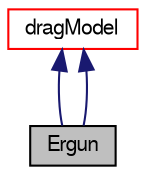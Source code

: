 digraph "Ergun"
{
  bgcolor="transparent";
  edge [fontname="FreeSans",fontsize="10",labelfontname="FreeSans",labelfontsize="10"];
  node [fontname="FreeSans",fontsize="10",shape=record];
  Node4 [label="Ergun",height=0.2,width=0.4,color="black", fillcolor="grey75", style="filled", fontcolor="black"];
  Node5 -> Node4 [dir="back",color="midnightblue",fontsize="10",style="solid",fontname="FreeSans"];
  Node5 [label="dragModel",height=0.2,width=0.4,color="red",URL="$a32006.html"];
  Node5 -> Node4 [dir="back",color="midnightblue",fontsize="10",style="solid",fontname="FreeSans"];
}

